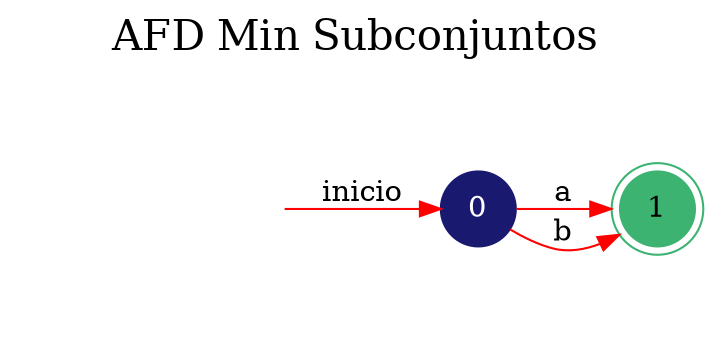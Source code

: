 digraph automata_finito {
	rankdir=LR;
	graph [label="AFD Min Subconjuntos", labelloc=t, fontsize=20]; 
	node [shape=doublecircle, style = filled,color = mediumseagreen]; 1 1;
	node [shape=circle];
	node [color=midnightblue,fontcolor=white];
	edge [color=red];
	secret_node [style=invis];
	secret_node -> 0 [label="inicio"];
	0 -> 1 [label="a"];
	0 -> 1 [label="b"];
}